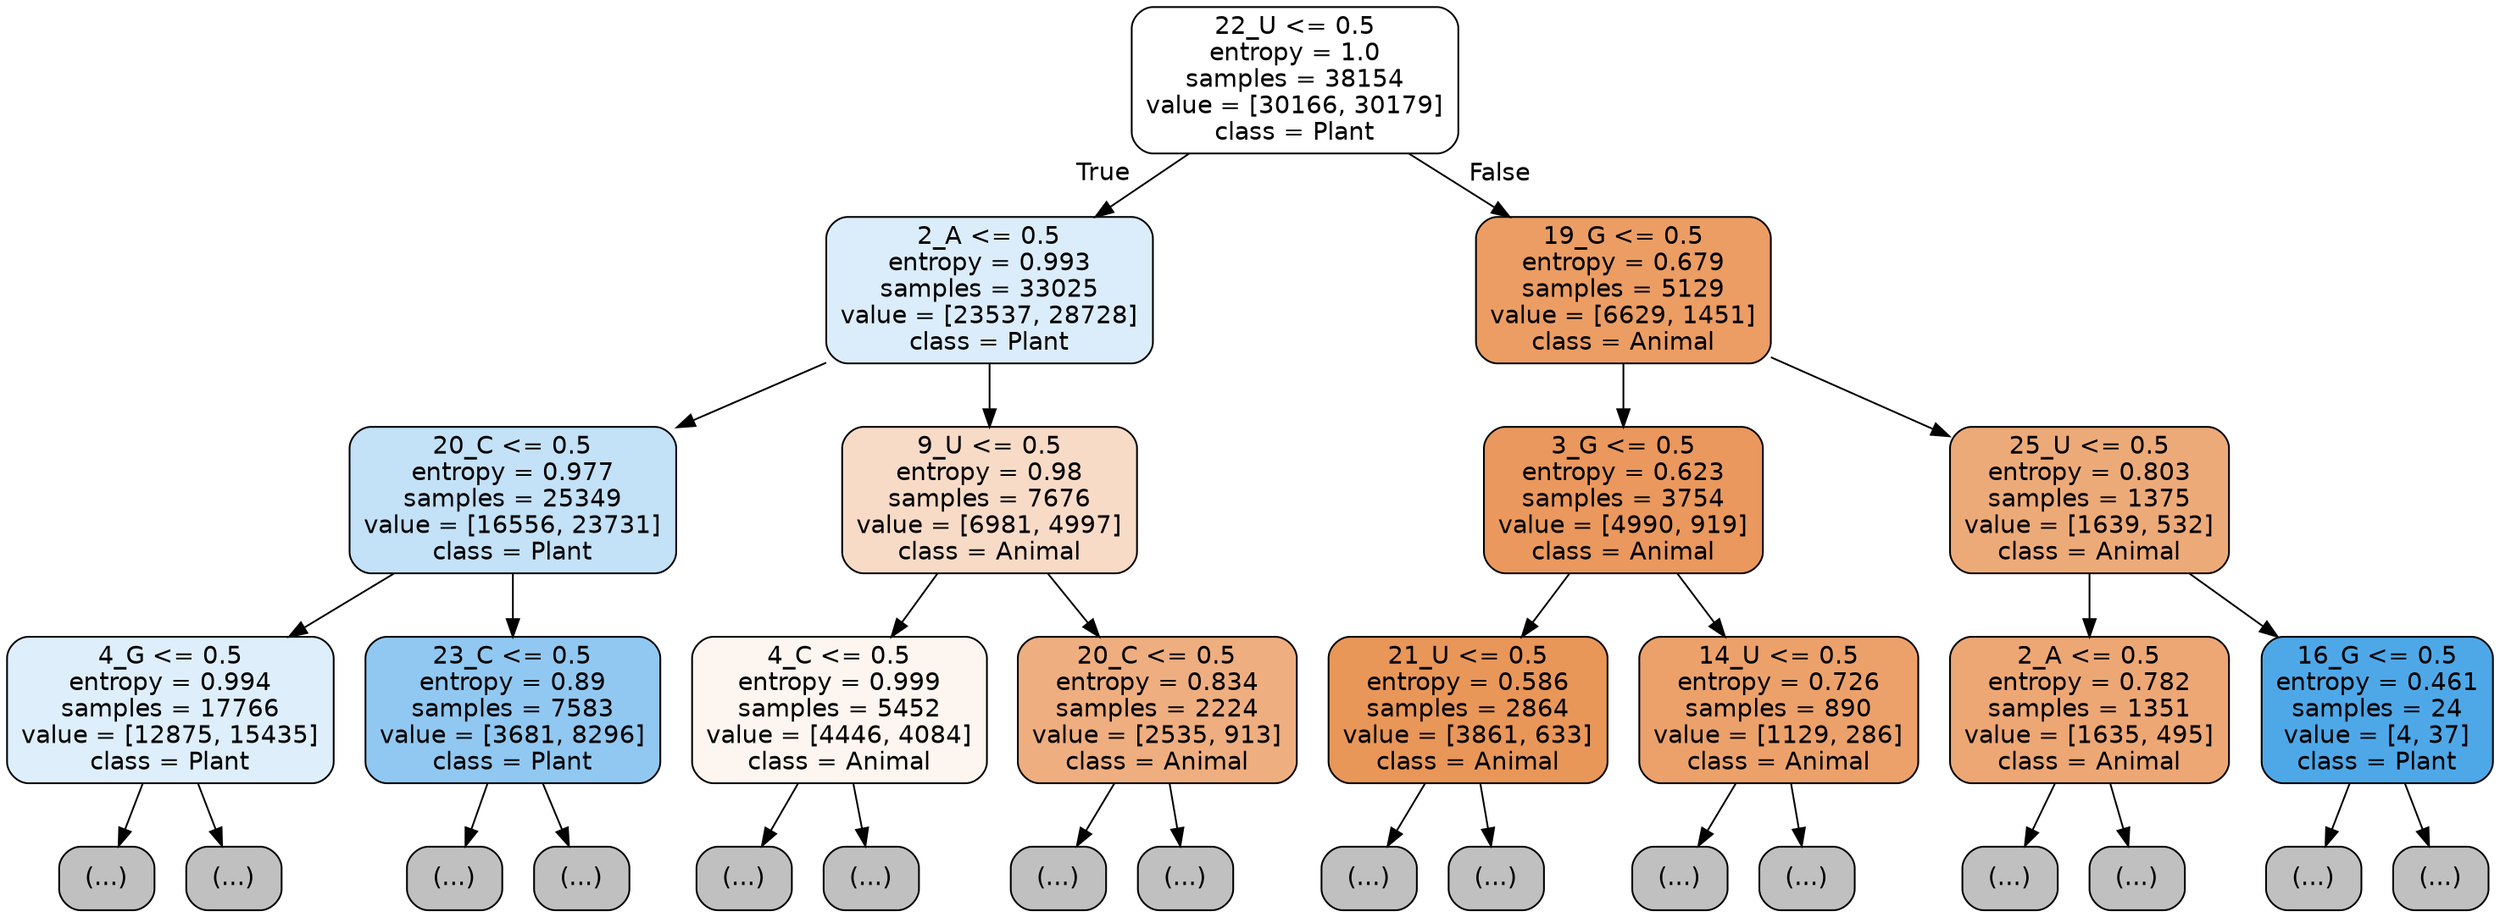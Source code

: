 digraph Tree {
node [shape=box, style="filled, rounded", color="black", fontname="helvetica"] ;
edge [fontname="helvetica"] ;
0 [label="22_U <= 0.5\nentropy = 1.0\nsamples = 38154\nvalue = [30166, 30179]\nclass = Plant", fillcolor="#ffffff"] ;
1 [label="2_A <= 0.5\nentropy = 0.993\nsamples = 33025\nvalue = [23537, 28728]\nclass = Plant", fillcolor="#dbedfa"] ;
0 -> 1 [labeldistance=2.5, labelangle=45, headlabel="True"] ;
2 [label="20_C <= 0.5\nentropy = 0.977\nsamples = 25349\nvalue = [16556, 23731]\nclass = Plant", fillcolor="#c3e1f7"] ;
1 -> 2 ;
3 [label="4_G <= 0.5\nentropy = 0.994\nsamples = 17766\nvalue = [12875, 15435]\nclass = Plant", fillcolor="#deeffb"] ;
2 -> 3 ;
4 [label="(...)", fillcolor="#C0C0C0"] ;
3 -> 4 ;
5875 [label="(...)", fillcolor="#C0C0C0"] ;
3 -> 5875 ;
8526 [label="23_C <= 0.5\nentropy = 0.89\nsamples = 7583\nvalue = [3681, 8296]\nclass = Plant", fillcolor="#91c8f1"] ;
2 -> 8526 ;
8527 [label="(...)", fillcolor="#C0C0C0"] ;
8526 -> 8527 ;
11238 [label="(...)", fillcolor="#C0C0C0"] ;
8526 -> 11238 ;
11335 [label="9_U <= 0.5\nentropy = 0.98\nsamples = 7676\nvalue = [6981, 4997]\nclass = Animal", fillcolor="#f8dbc7"] ;
1 -> 11335 ;
11336 [label="4_C <= 0.5\nentropy = 0.999\nsamples = 5452\nvalue = [4446, 4084]\nclass = Animal", fillcolor="#fdf5ef"] ;
11335 -> 11336 ;
11337 [label="(...)", fillcolor="#C0C0C0"] ;
11336 -> 11337 ;
13230 [label="(...)", fillcolor="#C0C0C0"] ;
11336 -> 13230 ;
13793 [label="20_C <= 0.5\nentropy = 0.834\nsamples = 2224\nvalue = [2535, 913]\nclass = Animal", fillcolor="#eeae80"] ;
11335 -> 13793 ;
13794 [label="(...)", fillcolor="#C0C0C0"] ;
13793 -> 13794 ;
14663 [label="(...)", fillcolor="#C0C0C0"] ;
13793 -> 14663 ;
14888 [label="19_G <= 0.5\nentropy = 0.679\nsamples = 5129\nvalue = [6629, 1451]\nclass = Animal", fillcolor="#eb9d64"] ;
0 -> 14888 [labeldistance=2.5, labelangle=-45, headlabel="False"] ;
14889 [label="3_G <= 0.5\nentropy = 0.623\nsamples = 3754\nvalue = [4990, 919]\nclass = Animal", fillcolor="#ea985d"] ;
14888 -> 14889 ;
14890 [label="21_U <= 0.5\nentropy = 0.586\nsamples = 2864\nvalue = [3861, 633]\nclass = Animal", fillcolor="#e99659"] ;
14889 -> 14890 ;
14891 [label="(...)", fillcolor="#C0C0C0"] ;
14890 -> 14891 ;
15596 [label="(...)", fillcolor="#C0C0C0"] ;
14890 -> 15596 ;
15845 [label="14_U <= 0.5\nentropy = 0.726\nsamples = 890\nvalue = [1129, 286]\nclass = Animal", fillcolor="#eca16b"] ;
14889 -> 15845 ;
15846 [label="(...)", fillcolor="#C0C0C0"] ;
15845 -> 15846 ;
16091 [label="(...)", fillcolor="#C0C0C0"] ;
15845 -> 16091 ;
16200 [label="25_U <= 0.5\nentropy = 0.803\nsamples = 1375\nvalue = [1639, 532]\nclass = Animal", fillcolor="#edaa79"] ;
14888 -> 16200 ;
16201 [label="2_A <= 0.5\nentropy = 0.782\nsamples = 1351\nvalue = [1635, 495]\nclass = Animal", fillcolor="#eda775"] ;
16200 -> 16201 ;
16202 [label="(...)", fillcolor="#C0C0C0"] ;
16201 -> 16202 ;
16617 [label="(...)", fillcolor="#C0C0C0"] ;
16201 -> 16617 ;
16764 [label="16_G <= 0.5\nentropy = 0.461\nsamples = 24\nvalue = [4, 37]\nclass = Plant", fillcolor="#4ea8e8"] ;
16200 -> 16764 ;
16765 [label="(...)", fillcolor="#C0C0C0"] ;
16764 -> 16765 ;
16768 [label="(...)", fillcolor="#C0C0C0"] ;
16764 -> 16768 ;
}